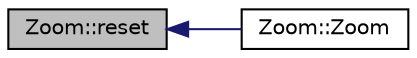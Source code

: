 digraph "Zoom::reset"
{
 // INTERACTIVE_SVG=YES
  edge [fontname="Helvetica",fontsize="10",labelfontname="Helvetica",labelfontsize="10"];
  node [fontname="Helvetica",fontsize="10",shape=record];
  rankdir="LR";
  Node1 [label="Zoom::reset",height=0.2,width=0.4,color="black", fillcolor="grey75", style="filled", fontcolor="black"];
  Node1 -> Node2 [dir="back",color="midnightblue",fontsize="10",style="solid",fontname="Helvetica"];
  Node2 [label="Zoom::Zoom",height=0.2,width=0.4,color="black", fillcolor="white", style="filled",URL="$d0/dd2/class_zoom.html#a50e324ab34c8d1f2153c307e41c052c8"];
}
